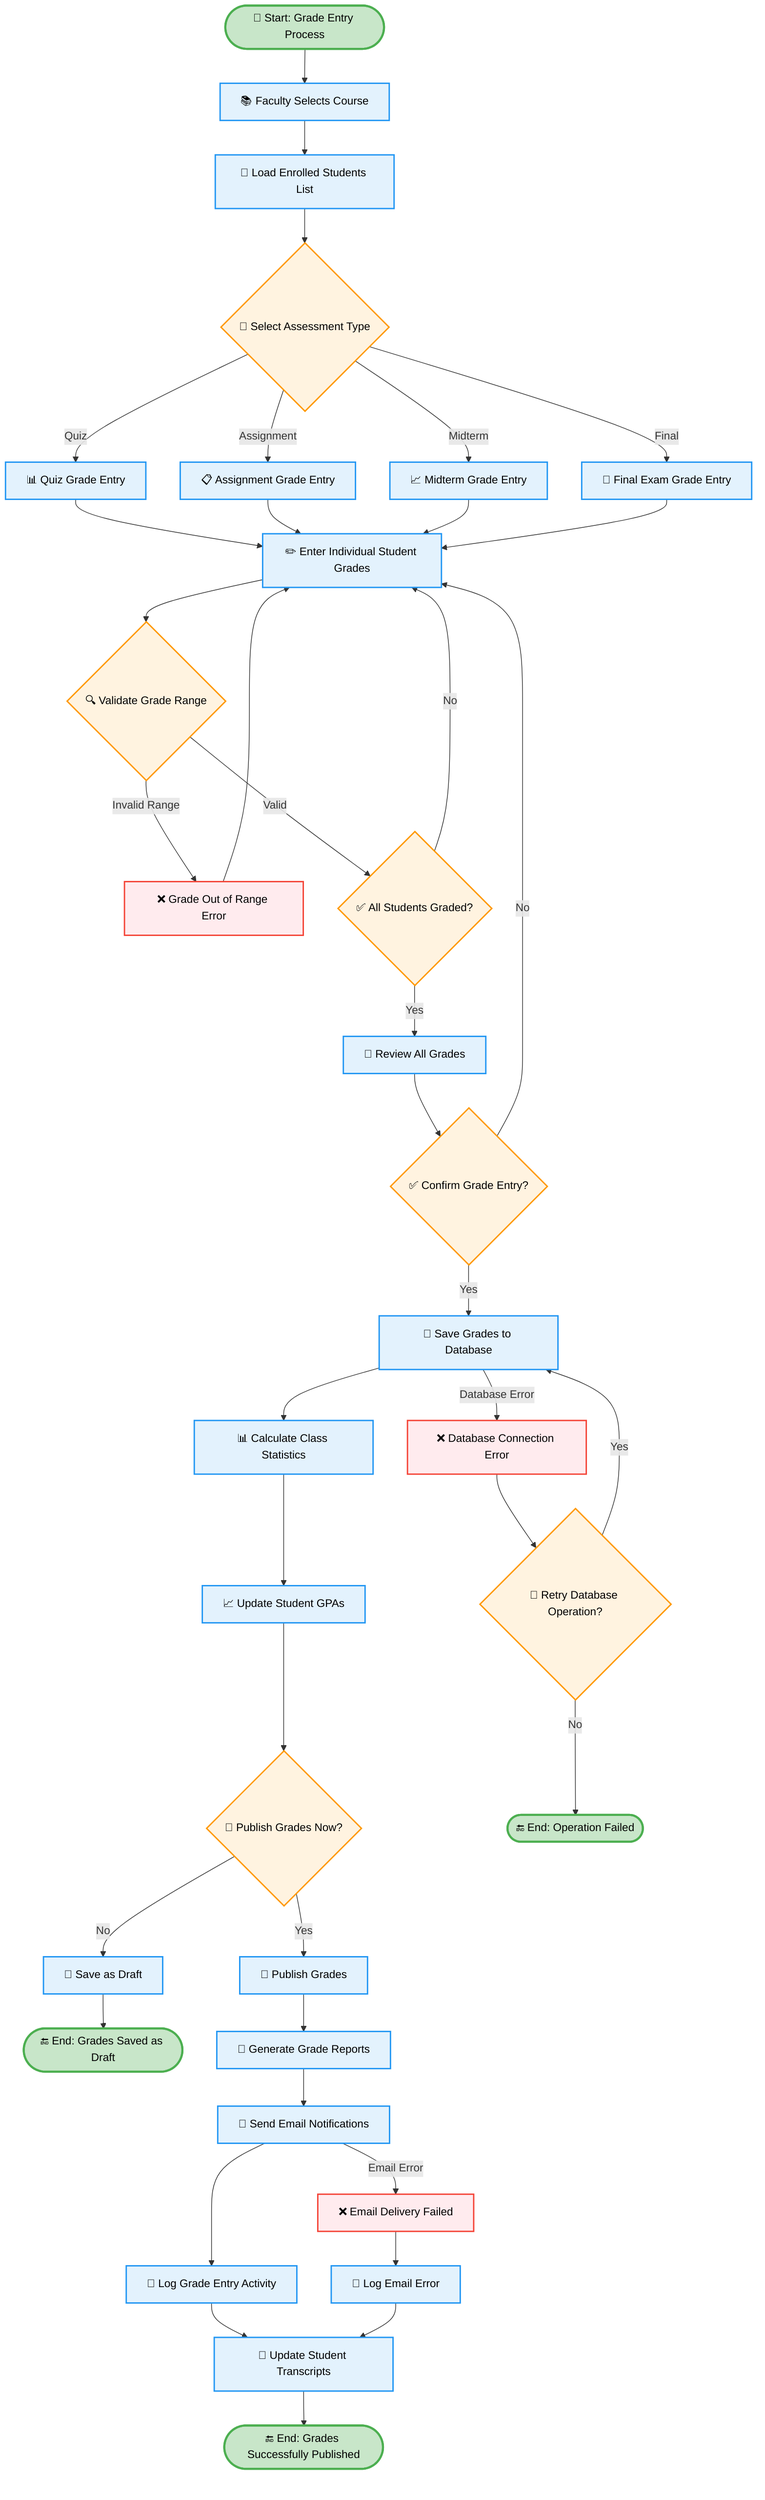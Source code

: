 flowchart TD
    Start([🎯 Start: Grade Entry Process]) --> SelectCourse[📚 Faculty Selects Course]
    
    SelectCourse --> LoadStudents[👥 Load Enrolled Students List]
    LoadStudents --> SelectAssessment{📝 Select Assessment Type}
    
    SelectAssessment -->|Quiz| QuizEntry[📊 Quiz Grade Entry]
    SelectAssessment -->|Assignment| AssignEntry[📋 Assignment Grade Entry]
    SelectAssessment -->|Midterm| MidtermEntry[📈 Midterm Grade Entry]
    SelectAssessment -->|Final| FinalEntry[🎯 Final Exam Grade Entry]
    
    QuizEntry --> EnterGrades[✏️ Enter Individual Student Grades]
    AssignEntry --> EnterGrades
    MidtermEntry --> EnterGrades
    FinalEntry --> EnterGrades
    
    EnterGrades --> ValidateGrade{🔍 Validate Grade Range}
    ValidateGrade -->|Invalid Range| ShowRangeError[❌ Grade Out of Range Error]
    ShowRangeError --> EnterGrades
    
    ValidateGrade -->|Valid| CheckComplete{✅ All Students Graded?}
    CheckComplete -->|No| EnterGrades
    
    CheckComplete -->|Yes| ReviewGrades[👀 Review All Grades]
    ReviewGrades --> ConfirmGrades{✅ Confirm Grade Entry?}
    
    ConfirmGrades -->|No| EnterGrades
    ConfirmGrades -->|Yes| SaveGrades[💾 Save Grades to Database]
    
    SaveGrades --> CalculateStats[📊 Calculate Class Statistics]
    CalculateStats --> UpdateGPA[📈 Update Student GPAs]
    
    UpdateGPA --> CheckPublish{📢 Publish Grades Now?}
    CheckPublish -->|No| SaveDraft[📝 Save as Draft]
    SaveDraft --> End1([🔚 End: Grades Saved as Draft])
    
    CheckPublish -->|Yes| PublishGrades[📢 Publish Grades]
    PublishGrades --> GenerateReports[📄 Generate Grade Reports]
    
    GenerateReports --> SendNotifications[📧 Send Email Notifications]
    SendNotifications --> LogActivity[📝 Log Grade Entry Activity]
    
    LogActivity --> UpdateTranscripts[📜 Update Student Transcripts]
    UpdateTranscripts --> End2([🔚 End: Grades Successfully Published])

    %% Error Handling
    SaveGrades -->|Database Error| DBError[❌ Database Connection Error]
    DBError --> RetryDB{🔄 Retry Database Operation?}
    RetryDB -->|Yes| SaveGrades
    RetryDB -->|No| End3([🔚 End: Operation Failed])
    
    SendNotifications -->|Email Error| EmailError[❌ Email Delivery Failed]
    EmailError --> LogEmailError[📝 Log Email Error]
    LogEmailError --> UpdateTranscripts

    %% Styling
    classDef startEnd fill:#c8e6c9,stroke:#4caf50,stroke-width:3px,color:#000
    classDef process fill:#e3f2fd,stroke:#2196f3,stroke-width:2px,color:#000
    classDef decision fill:#fff3e0,stroke:#ff9800,stroke-width:2px,color:#000
    classDef error fill:#ffebee,stroke:#f44336,stroke-width:2px,color:#000
    classDef success fill:#e8f5e8,stroke:#4caf50,stroke-width:2px,color:#000

    class Start,End1,End2,End3 startEnd
    class SelectCourse,LoadStudents,QuizEntry,AssignEntry,MidtermEntry,FinalEntry,EnterGrades,ReviewGrades,SaveGrades,CalculateStats,UpdateGPA,SaveDraft,PublishGrades,GenerateReports,SendNotifications,LogActivity,UpdateTranscripts,LogEmailError process
    class SelectAssessment,ValidateGrade,CheckComplete,ConfirmGrades,CheckPublish,RetryDB decision
    class ShowRangeError,DBError,EmailError error